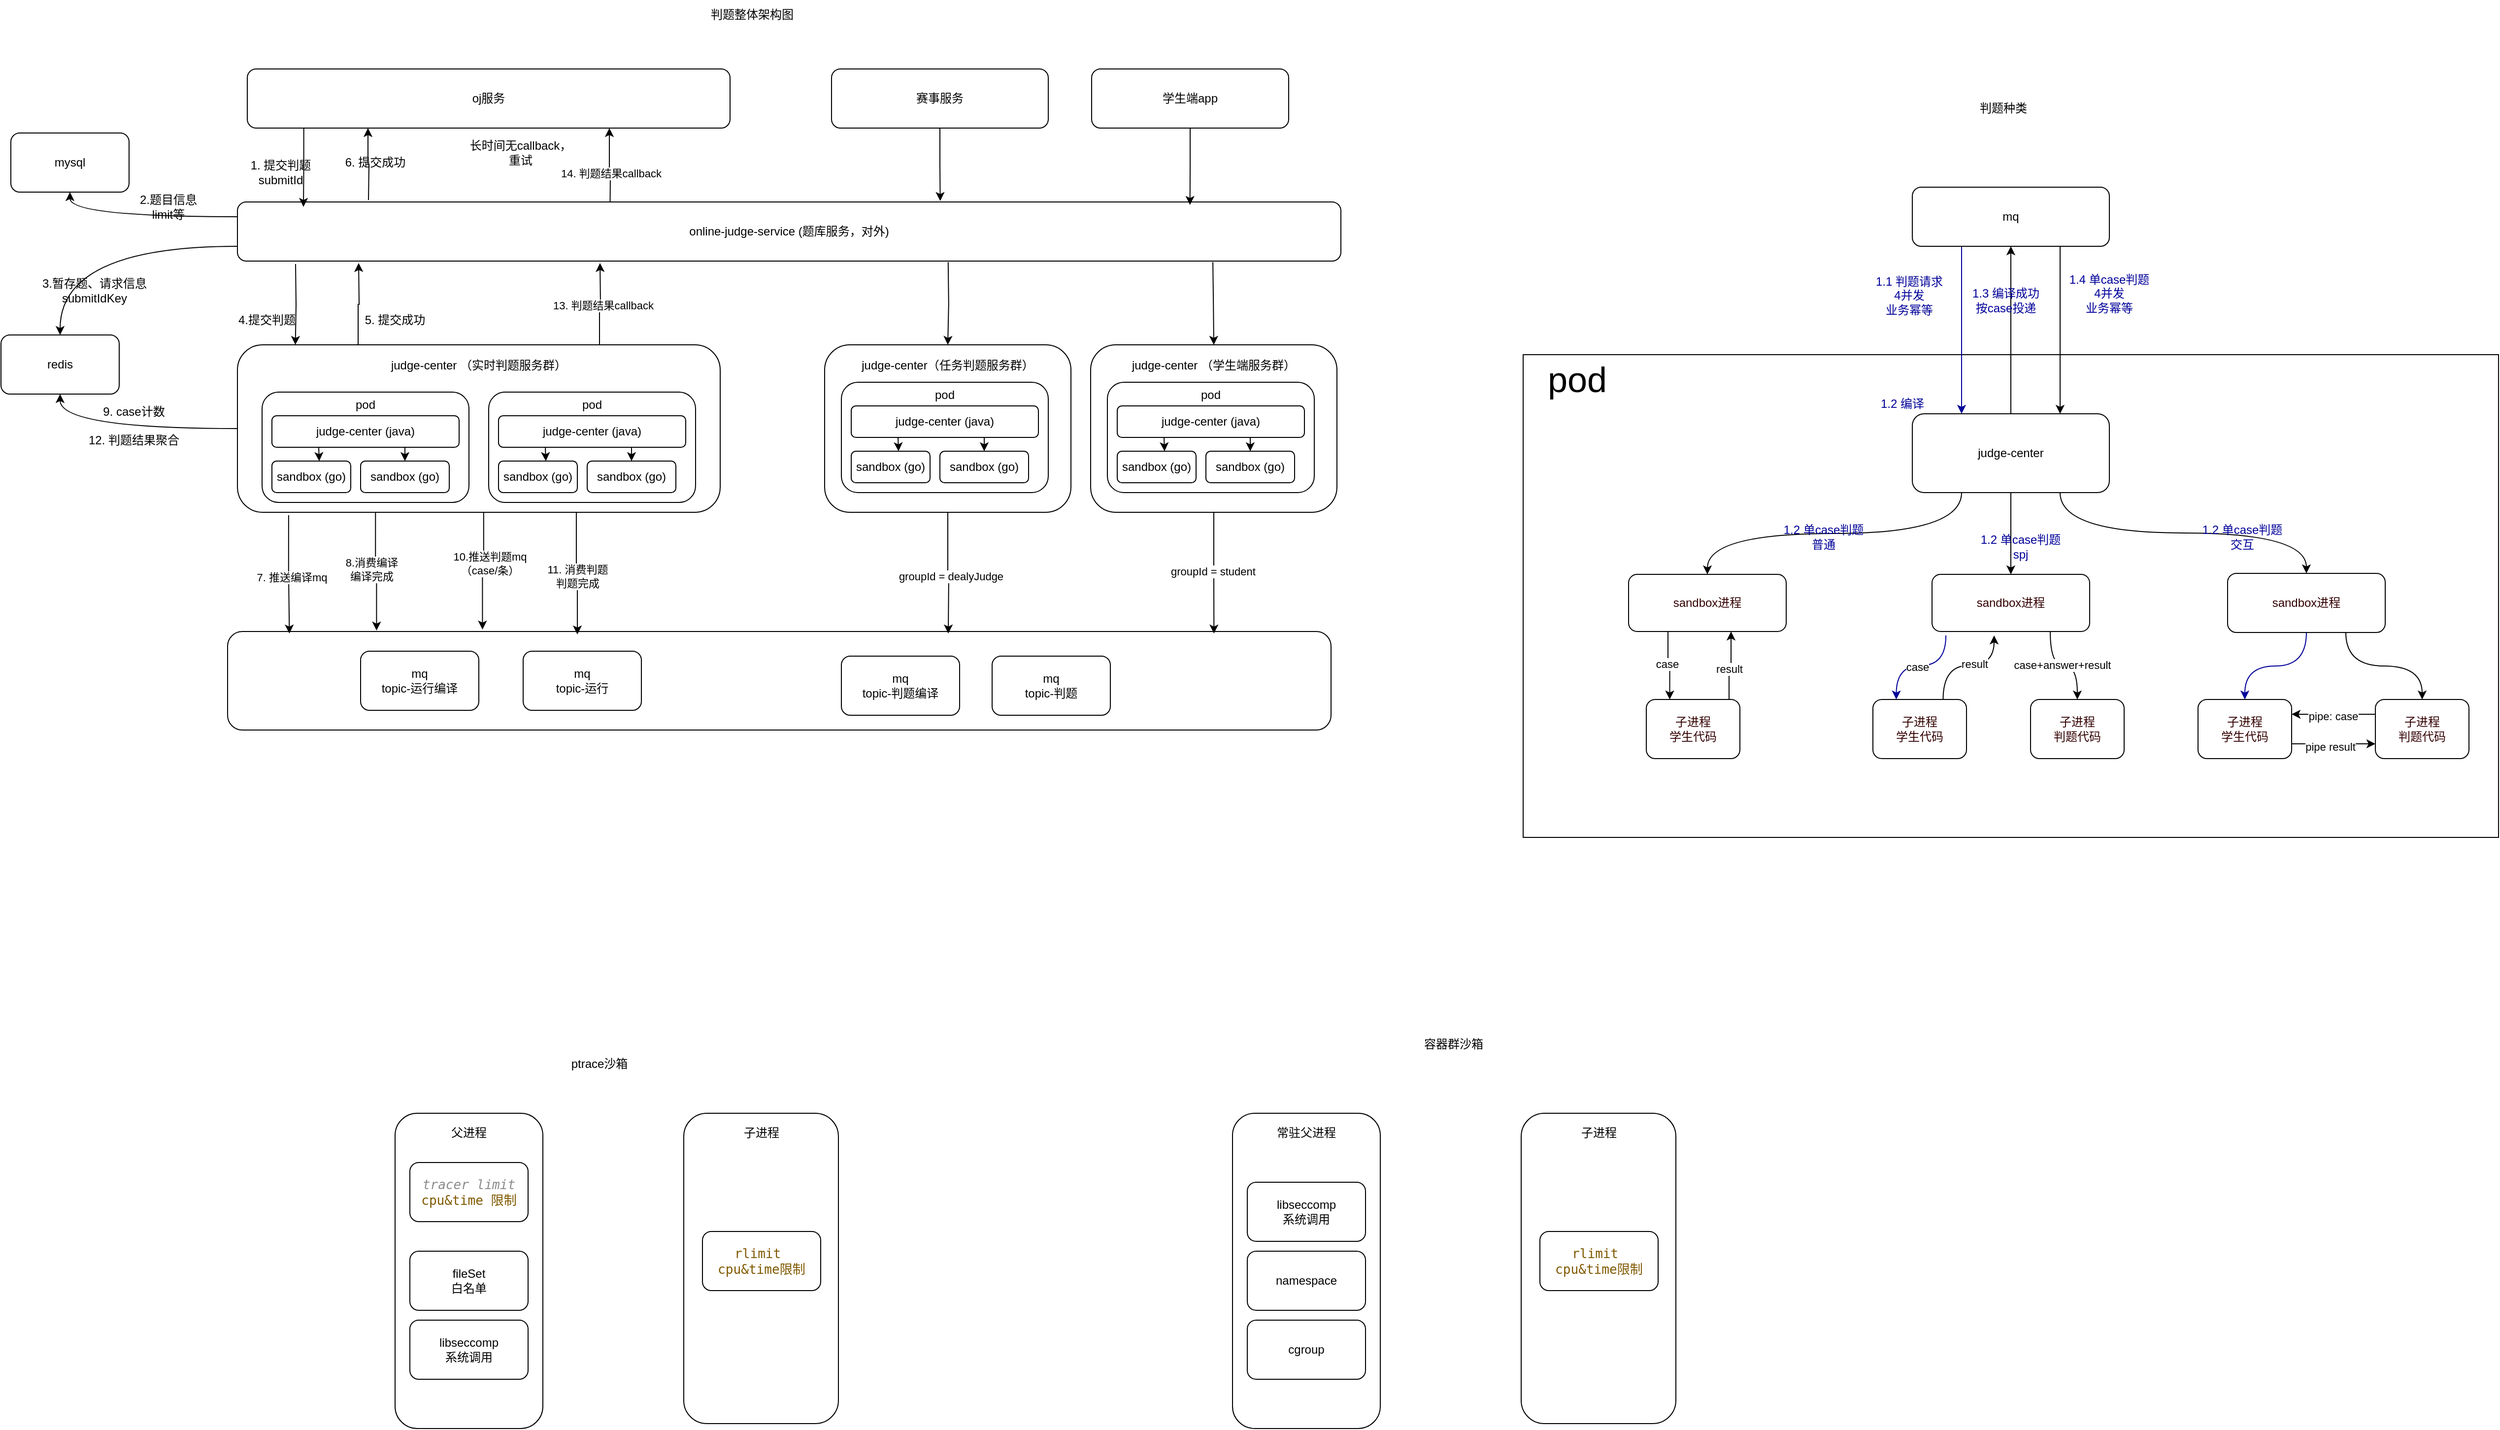 <mxfile version="24.7.17">
  <diagram name="第 1 页" id="IYB_3KnUkmV5FH9QuN5l">
    <mxGraphModel dx="1434" dy="755" grid="1" gridSize="10" guides="1" tooltips="1" connect="1" arrows="1" fold="1" page="1" pageScale="1" pageWidth="827" pageHeight="1169" math="0" shadow="0">
      <root>
        <mxCell id="0" />
        <mxCell id="1" parent="0" />
        <mxCell id="oX1zahlx5rYVZvXtA2q4-13" value="" style="rounded=1;whiteSpace=wrap;html=1;" parent="1" vertex="1">
          <mxGeometry x="360" y="711" width="1120" height="100" as="geometry" />
        </mxCell>
        <mxCell id="oX1zahlx5rYVZvXtA2q4-1" value="oj服务" style="rounded=1;whiteSpace=wrap;html=1;" parent="1" vertex="1">
          <mxGeometry x="380" y="140" width="490" height="60" as="geometry" />
        </mxCell>
        <mxCell id="oX1zahlx5rYVZvXtA2q4-18" style="edgeStyle=orthogonalEdgeStyle;rounded=0;orthogonalLoop=1;jettySize=auto;html=1;exitX=0;exitY=0.25;exitDx=0;exitDy=0;entryX=0.5;entryY=1;entryDx=0;entryDy=0;curved=1;" parent="1" source="oX1zahlx5rYVZvXtA2q4-2" target="oX1zahlx5rYVZvXtA2q4-4" edge="1">
          <mxGeometry relative="1" as="geometry" />
        </mxCell>
        <mxCell id="oX1zahlx5rYVZvXtA2q4-19" style="edgeStyle=orthogonalEdgeStyle;rounded=0;orthogonalLoop=1;jettySize=auto;html=1;exitX=0;exitY=0.75;exitDx=0;exitDy=0;entryX=0.5;entryY=0;entryDx=0;entryDy=0;curved=1;" parent="1" source="oX1zahlx5rYVZvXtA2q4-2" target="oX1zahlx5rYVZvXtA2q4-5" edge="1">
          <mxGeometry relative="1" as="geometry" />
        </mxCell>
        <mxCell id="oX1zahlx5rYVZvXtA2q4-27" style="edgeStyle=orthogonalEdgeStyle;rounded=0;orthogonalLoop=1;jettySize=auto;html=1;entryX=0.25;entryY=1;entryDx=0;entryDy=0;" parent="1" target="oX1zahlx5rYVZvXtA2q4-1" edge="1">
          <mxGeometry relative="1" as="geometry">
            <mxPoint x="500" y="230" as="targetPoint" />
            <mxPoint x="503" y="273" as="sourcePoint" />
          </mxGeometry>
        </mxCell>
        <mxCell id="jhO21iNm7kxq1k48zXee-12" style="edgeStyle=orthogonalEdgeStyle;rounded=0;orthogonalLoop=1;jettySize=auto;html=1;entryX=0.75;entryY=1;entryDx=0;entryDy=0;" parent="1" target="oX1zahlx5rYVZvXtA2q4-1" edge="1">
          <mxGeometry relative="1" as="geometry">
            <mxPoint x="748" y="298" as="sourcePoint" />
          </mxGeometry>
        </mxCell>
        <mxCell id="jhO21iNm7kxq1k48zXee-14" value="14. 判题结果callback" style="edgeLabel;html=1;align=center;verticalAlign=middle;resizable=0;points=[];" parent="jhO21iNm7kxq1k48zXee-12" vertex="1" connectable="0">
          <mxGeometry x="-0.139" relative="1" as="geometry">
            <mxPoint y="-10" as="offset" />
          </mxGeometry>
        </mxCell>
        <mxCell id="jhO21iNm7kxq1k48zXee-20" style="edgeStyle=orthogonalEdgeStyle;rounded=0;orthogonalLoop=1;jettySize=auto;html=1;exitX=0.639;exitY=1.017;exitDx=0;exitDy=0;exitPerimeter=0;" parent="1" target="oX1zahlx5rYVZvXtA2q4-10" edge="1">
          <mxGeometry relative="1" as="geometry">
            <mxPoint x="1091.39" y="336.02" as="sourcePoint" />
          </mxGeometry>
        </mxCell>
        <mxCell id="jhO21iNm7kxq1k48zXee-27" style="edgeStyle=orthogonalEdgeStyle;rounded=0;orthogonalLoop=1;jettySize=auto;html=1;exitX=0.905;exitY=1.017;exitDx=0;exitDy=0;exitPerimeter=0;" parent="1" target="oX1zahlx5rYVZvXtA2q4-108" edge="1">
          <mxGeometry relative="1" as="geometry">
            <mxPoint x="1360.05" y="336.02" as="sourcePoint" />
          </mxGeometry>
        </mxCell>
        <mxCell id="oX1zahlx5rYVZvXtA2q4-2" value="online-judge-service (题库服务，对外)" style="rounded=1;whiteSpace=wrap;html=1;" parent="1" vertex="1">
          <mxGeometry x="370" y="275" width="1120" height="60" as="geometry" />
        </mxCell>
        <mxCell id="jhO21iNm7kxq1k48zXee-4" style="edgeStyle=orthogonalEdgeStyle;rounded=0;orthogonalLoop=1;jettySize=auto;html=1;exitX=0;exitY=0.5;exitDx=0;exitDy=0;entryX=0.5;entryY=1;entryDx=0;entryDy=0;curved=1;" parent="1" source="oX1zahlx5rYVZvXtA2q4-3" target="oX1zahlx5rYVZvXtA2q4-5" edge="1">
          <mxGeometry relative="1" as="geometry" />
        </mxCell>
        <mxCell id="jhO21iNm7kxq1k48zXee-9" style="edgeStyle=orthogonalEdgeStyle;rounded=0;orthogonalLoop=1;jettySize=auto;html=1;entryX=0.231;entryY=-0.02;entryDx=0;entryDy=0;entryPerimeter=0;exitX=0.51;exitY=0.995;exitDx=0;exitDy=0;exitPerimeter=0;" parent="1" source="oX1zahlx5rYVZvXtA2q4-3" target="oX1zahlx5rYVZvXtA2q4-13" edge="1">
          <mxGeometry relative="1" as="geometry">
            <mxPoint x="619" y="650" as="targetPoint" />
            <mxPoint x="619" y="600" as="sourcePoint" />
          </mxGeometry>
        </mxCell>
        <mxCell id="jhO21iNm7kxq1k48zXee-10" value="&lt;div&gt;10.推送判题mq&lt;/div&gt;&lt;div&gt;（case/条）&lt;/div&gt;" style="edgeLabel;html=1;align=center;verticalAlign=middle;resizable=0;points=[];" parent="jhO21iNm7kxq1k48zXee-9" vertex="1" connectable="0">
          <mxGeometry x="-0.32" y="-4" relative="1" as="geometry">
            <mxPoint x="10" y="12" as="offset" />
          </mxGeometry>
        </mxCell>
        <mxCell id="oX1zahlx5rYVZvXtA2q4-3" value="judge-center&lt;span style=&quot;background-color: initial;&quot;&gt;&amp;nbsp;（实时判题服务群）&lt;/span&gt;&lt;div&gt;&lt;br&gt;&lt;/div&gt;&lt;div&gt;&lt;br&gt;&lt;div&gt;&lt;span style=&quot;background-color: initial;&quot;&gt;&lt;br&gt;&lt;/span&gt;&lt;/div&gt;&lt;div&gt;&lt;span style=&quot;background-color: initial;&quot;&gt;&lt;br&gt;&lt;/span&gt;&lt;/div&gt;&lt;div&gt;&lt;br&gt;&lt;/div&gt;&lt;div&gt;&lt;br&gt;&lt;/div&gt;&lt;div&gt;&lt;br&gt;&lt;/div&gt;&lt;div&gt;&lt;br&gt;&lt;/div&gt;&lt;div&gt;&lt;br&gt;&lt;/div&gt;&lt;/div&gt;" style="rounded=1;whiteSpace=wrap;html=1;" parent="1" vertex="1">
          <mxGeometry x="370" y="420" width="490" height="170" as="geometry" />
        </mxCell>
        <mxCell id="oX1zahlx5rYVZvXtA2q4-4" value="mysql" style="rounded=1;whiteSpace=wrap;html=1;" parent="1" vertex="1">
          <mxGeometry x="140" y="205" width="120" height="60" as="geometry" />
        </mxCell>
        <mxCell id="oX1zahlx5rYVZvXtA2q4-5" value="redis" style="rounded=1;whiteSpace=wrap;html=1;" parent="1" vertex="1">
          <mxGeometry x="130" y="410" width="120" height="60" as="geometry" />
        </mxCell>
        <mxCell id="oX1zahlx5rYVZvXtA2q4-7" value="&lt;div&gt;mq&lt;/div&gt;topic-运行编译" style="rounded=1;whiteSpace=wrap;html=1;" parent="1" vertex="1">
          <mxGeometry x="495" y="731" width="120" height="60" as="geometry" />
        </mxCell>
        <mxCell id="oX1zahlx5rYVZvXtA2q4-8" value="&lt;div&gt;mq&lt;/div&gt;topic-判题编译" style="rounded=1;whiteSpace=wrap;html=1;" parent="1" vertex="1">
          <mxGeometry x="983" y="736" width="120" height="60" as="geometry" />
        </mxCell>
        <mxCell id="oX1zahlx5rYVZvXtA2q4-9" value="&lt;div&gt;mq&lt;/div&gt;topic-运行" style="rounded=1;whiteSpace=wrap;html=1;" parent="1" vertex="1">
          <mxGeometry x="660" y="731" width="120" height="60" as="geometry" />
        </mxCell>
        <mxCell id="oX1zahlx5rYVZvXtA2q4-10" value="judge-center&lt;span style=&quot;background-color: initial;&quot;&gt;（任务判题服务群）&lt;/span&gt;&lt;div&gt;&lt;span style=&quot;background-color: initial;&quot;&gt;&lt;br&gt;&lt;/span&gt;&lt;/div&gt;&lt;div&gt;&lt;span style=&quot;background-color: initial;&quot;&gt;&lt;br&gt;&lt;/span&gt;&lt;/div&gt;&lt;div&gt;&lt;span style=&quot;background-color: initial;&quot;&gt;&lt;br&gt;&lt;/span&gt;&lt;/div&gt;&lt;div&gt;&lt;span style=&quot;background-color: initial;&quot;&gt;&lt;br&gt;&lt;/span&gt;&lt;/div&gt;&lt;div&gt;&lt;span style=&quot;background-color: initial;&quot;&gt;&lt;br&gt;&lt;/span&gt;&lt;/div&gt;&lt;div&gt;&lt;span style=&quot;background-color: initial;&quot;&gt;&lt;br&gt;&lt;/span&gt;&lt;/div&gt;&lt;div&gt;&lt;span style=&quot;background-color: initial;&quot;&gt;&lt;br&gt;&lt;/span&gt;&lt;/div&gt;&lt;div&gt;&lt;span style=&quot;background-color: initial;&quot;&gt;&lt;br&gt;&lt;/span&gt;&lt;/div&gt;&lt;div&gt;&lt;span style=&quot;background-color: initial;&quot;&gt;&lt;br&gt;&lt;/span&gt;&lt;/div&gt;" style="rounded=1;whiteSpace=wrap;html=1;" parent="1" vertex="1">
          <mxGeometry x="966" y="420" width="250" height="170" as="geometry" />
        </mxCell>
        <mxCell id="oX1zahlx5rYVZvXtA2q4-12" value="&lt;div&gt;mq&lt;/div&gt;topic-判题" style="rounded=1;whiteSpace=wrap;html=1;" parent="1" vertex="1">
          <mxGeometry x="1136" y="736" width="120" height="60" as="geometry" />
        </mxCell>
        <mxCell id="oX1zahlx5rYVZvXtA2q4-14" value="赛事服务" style="rounded=1;whiteSpace=wrap;html=1;" parent="1" vertex="1">
          <mxGeometry x="973" y="140" width="220" height="60" as="geometry" />
        </mxCell>
        <mxCell id="oX1zahlx5rYVZvXtA2q4-15" value="学生端app" style="rounded=1;whiteSpace=wrap;html=1;" parent="1" vertex="1">
          <mxGeometry x="1237" y="140" width="200" height="60" as="geometry" />
        </mxCell>
        <mxCell id="oX1zahlx5rYVZvXtA2q4-16" style="edgeStyle=orthogonalEdgeStyle;rounded=0;orthogonalLoop=1;jettySize=auto;html=1;exitX=0.117;exitY=1;exitDx=0;exitDy=0;exitPerimeter=0;" parent="1" source="oX1zahlx5rYVZvXtA2q4-1" edge="1">
          <mxGeometry relative="1" as="geometry">
            <mxPoint x="440" y="222" as="sourcePoint" />
            <mxPoint x="437" y="280" as="targetPoint" />
          </mxGeometry>
        </mxCell>
        <mxCell id="oX1zahlx5rYVZvXtA2q4-17" value="1. 提交判题&lt;div&gt;submitId&lt;/div&gt;" style="text;html=1;align=center;verticalAlign=middle;whiteSpace=wrap;rounded=0;" parent="1" vertex="1">
          <mxGeometry x="374" y="230" width="80" height="30" as="geometry" />
        </mxCell>
        <mxCell id="oX1zahlx5rYVZvXtA2q4-20" value="2.题目信息&lt;div&gt;limit等&lt;/div&gt;" style="text;html=1;align=center;verticalAlign=middle;whiteSpace=wrap;rounded=0;" parent="1" vertex="1">
          <mxGeometry x="260" y="265" width="80" height="30" as="geometry" />
        </mxCell>
        <mxCell id="oX1zahlx5rYVZvXtA2q4-21" value="3.暂存题、请求信息&lt;br&gt;submitIdKey" style="text;html=1;align=center;verticalAlign=middle;whiteSpace=wrap;rounded=0;" parent="1" vertex="1">
          <mxGeometry x="170" y="350" width="110" height="30" as="geometry" />
        </mxCell>
        <mxCell id="oX1zahlx5rYVZvXtA2q4-22" style="edgeStyle=orthogonalEdgeStyle;rounded=0;orthogonalLoop=1;jettySize=auto;html=1;exitX=0.106;exitY=1.017;exitDx=0;exitDy=0;entryX=0.056;entryY=0.02;entryDx=0;entryDy=0;entryPerimeter=0;exitPerimeter=0;" parent="1" source="oX1zahlx5rYVZvXtA2q4-3" target="oX1zahlx5rYVZvXtA2q4-13" edge="1">
          <mxGeometry relative="1" as="geometry" />
        </mxCell>
        <mxCell id="oX1zahlx5rYVZvXtA2q4-29" value="7. 推送编译mq" style="edgeLabel;html=1;align=center;verticalAlign=middle;resizable=0;points=[];" parent="oX1zahlx5rYVZvXtA2q4-22" vertex="1" connectable="0">
          <mxGeometry x="0.055" y="2" relative="1" as="geometry">
            <mxPoint as="offset" />
          </mxGeometry>
        </mxCell>
        <mxCell id="oX1zahlx5rYVZvXtA2q4-23" value="4.提交判题" style="text;html=1;align=center;verticalAlign=middle;whiteSpace=wrap;rounded=0;" parent="1" vertex="1">
          <mxGeometry x="360" y="380" width="80" height="30" as="geometry" />
        </mxCell>
        <mxCell id="oX1zahlx5rYVZvXtA2q4-24" style="edgeStyle=orthogonalEdgeStyle;rounded=0;orthogonalLoop=1;jettySize=auto;html=1;entryX=0.12;entryY=0;entryDx=0;entryDy=0;entryPerimeter=0;" parent="1" target="oX1zahlx5rYVZvXtA2q4-3" edge="1">
          <mxGeometry relative="1" as="geometry">
            <mxPoint x="429" y="338" as="sourcePoint" />
          </mxGeometry>
        </mxCell>
        <mxCell id="oX1zahlx5rYVZvXtA2q4-25" style="edgeStyle=orthogonalEdgeStyle;rounded=0;orthogonalLoop=1;jettySize=auto;html=1;exitX=0.25;exitY=0;exitDx=0;exitDy=0;" parent="1" source="oX1zahlx5rYVZvXtA2q4-3" edge="1">
          <mxGeometry relative="1" as="geometry">
            <mxPoint x="493" y="337" as="targetPoint" />
          </mxGeometry>
        </mxCell>
        <mxCell id="oX1zahlx5rYVZvXtA2q4-26" value="5. 提交成功" style="text;html=1;align=center;verticalAlign=middle;whiteSpace=wrap;rounded=0;" parent="1" vertex="1">
          <mxGeometry x="490" y="380" width="80" height="30" as="geometry" />
        </mxCell>
        <mxCell id="oX1zahlx5rYVZvXtA2q4-28" value="6. 提交成功" style="text;html=1;align=center;verticalAlign=middle;whiteSpace=wrap;rounded=0;" parent="1" vertex="1">
          <mxGeometry x="470" y="220" width="80" height="30" as="geometry" />
        </mxCell>
        <mxCell id="oX1zahlx5rYVZvXtA2q4-30" style="edgeStyle=orthogonalEdgeStyle;rounded=0;orthogonalLoop=1;jettySize=auto;html=1;exitX=0.286;exitY=1;exitDx=0;exitDy=0;entryX=0.135;entryY=-0.01;entryDx=0;entryDy=0;entryPerimeter=0;exitPerimeter=0;" parent="1" source="oX1zahlx5rYVZvXtA2q4-3" target="oX1zahlx5rYVZvXtA2q4-13" edge="1">
          <mxGeometry relative="1" as="geometry">
            <mxPoint x="515.5" y="590" as="sourcePoint" />
            <mxPoint x="515.31" y="655" as="targetPoint" />
          </mxGeometry>
        </mxCell>
        <mxCell id="oX1zahlx5rYVZvXtA2q4-31" value="8.消费编译&lt;div&gt;编译完成&lt;/div&gt;" style="edgeLabel;html=1;align=center;verticalAlign=middle;resizable=0;points=[];" parent="oX1zahlx5rYVZvXtA2q4-30" vertex="1" connectable="0">
          <mxGeometry x="-0.008" y="-2" relative="1" as="geometry">
            <mxPoint x="-2" y="-2" as="offset" />
          </mxGeometry>
        </mxCell>
        <mxCell id="oX1zahlx5rYVZvXtA2q4-57" style="edgeStyle=orthogonalEdgeStyle;rounded=0;orthogonalLoop=1;jettySize=auto;html=1;exitX=0.5;exitY=1;exitDx=0;exitDy=0;entryX=0;entryY=0;entryDx=0;entryDy=0;" parent="1" edge="1">
          <mxGeometry relative="1" as="geometry">
            <mxPoint x="453.75" y="516" as="sourcePoint" />
          </mxGeometry>
        </mxCell>
        <mxCell id="oX1zahlx5rYVZvXtA2q4-48" style="edgeStyle=orthogonalEdgeStyle;rounded=0;orthogonalLoop=1;jettySize=auto;html=1;exitX=0.5;exitY=1;exitDx=0;exitDy=0;entryX=0.5;entryY=0;entryDx=0;entryDy=0;" parent="1" edge="1">
          <mxGeometry relative="1" as="geometry">
            <mxPoint x="615" y="516" as="sourcePoint" />
          </mxGeometry>
        </mxCell>
        <mxCell id="oX1zahlx5rYVZvXtA2q4-58" value="&lt;div&gt;&lt;span style=&quot;background-color: initial;&quot;&gt;pod&lt;/span&gt;&lt;br&gt;&lt;/div&gt;&lt;div&gt;&lt;span style=&quot;background-color: initial;&quot;&gt;&lt;br&gt;&lt;/span&gt;&lt;/div&gt;&lt;div&gt;&lt;span style=&quot;background-color: initial;&quot;&gt;&lt;br&gt;&lt;/span&gt;&lt;/div&gt;&lt;div&gt;&lt;span style=&quot;background-color: initial;&quot;&gt;&lt;br&gt;&lt;/span&gt;&lt;/div&gt;&lt;div&gt;&lt;span style=&quot;background-color: initial;&quot;&gt;&lt;br&gt;&lt;/span&gt;&lt;/div&gt;&lt;div&gt;&lt;span style=&quot;background-color: initial;&quot;&gt;&lt;br&gt;&lt;/span&gt;&lt;/div&gt;&lt;div&gt;&lt;span style=&quot;background-color: initial;&quot;&gt;&lt;br&gt;&lt;/span&gt;&lt;/div&gt;" style="rounded=1;whiteSpace=wrap;html=1;" parent="1" vertex="1">
          <mxGeometry x="395" y="468" width="210" height="112" as="geometry" />
        </mxCell>
        <mxCell id="oX1zahlx5rYVZvXtA2q4-64" style="edgeStyle=orthogonalEdgeStyle;rounded=0;orthogonalLoop=1;jettySize=auto;html=1;exitX=0.75;exitY=1;exitDx=0;exitDy=0;entryX=0.5;entryY=0;entryDx=0;entryDy=0;" parent="1" source="oX1zahlx5rYVZvXtA2q4-60" target="oX1zahlx5rYVZvXtA2q4-62" edge="1">
          <mxGeometry relative="1" as="geometry" />
        </mxCell>
        <mxCell id="oX1zahlx5rYVZvXtA2q4-60" value="judge-center (java)" style="rounded=1;whiteSpace=wrap;html=1;" parent="1" vertex="1">
          <mxGeometry x="405" y="492" width="190" height="32" as="geometry" />
        </mxCell>
        <mxCell id="oX1zahlx5rYVZvXtA2q4-61" value="sandbox (go)" style="rounded=1;whiteSpace=wrap;html=1;" parent="1" vertex="1">
          <mxGeometry x="405" y="538" width="80" height="32" as="geometry" />
        </mxCell>
        <mxCell id="oX1zahlx5rYVZvXtA2q4-62" value="sandbox (go)" style="rounded=1;whiteSpace=wrap;html=1;" parent="1" vertex="1">
          <mxGeometry x="495" y="538" width="90" height="32" as="geometry" />
        </mxCell>
        <mxCell id="oX1zahlx5rYVZvXtA2q4-63" style="edgeStyle=orthogonalEdgeStyle;rounded=0;orthogonalLoop=1;jettySize=auto;html=1;exitX=0.25;exitY=1;exitDx=0;exitDy=0;entryX=0.6;entryY=0;entryDx=0;entryDy=0;entryPerimeter=0;" parent="1" source="oX1zahlx5rYVZvXtA2q4-60" target="oX1zahlx5rYVZvXtA2q4-61" edge="1">
          <mxGeometry relative="1" as="geometry" />
        </mxCell>
        <mxCell id="oX1zahlx5rYVZvXtA2q4-83" value="&lt;div&gt;&lt;span style=&quot;background-color: initial;&quot;&gt;pod&lt;/span&gt;&lt;br&gt;&lt;/div&gt;&lt;div&gt;&lt;span style=&quot;background-color: initial;&quot;&gt;&lt;br&gt;&lt;/span&gt;&lt;/div&gt;&lt;div&gt;&lt;span style=&quot;background-color: initial;&quot;&gt;&lt;br&gt;&lt;/span&gt;&lt;/div&gt;&lt;div&gt;&lt;span style=&quot;background-color: initial;&quot;&gt;&lt;br&gt;&lt;/span&gt;&lt;/div&gt;&lt;div&gt;&lt;span style=&quot;background-color: initial;&quot;&gt;&lt;br&gt;&lt;/span&gt;&lt;/div&gt;&lt;div&gt;&lt;span style=&quot;background-color: initial;&quot;&gt;&lt;br&gt;&lt;/span&gt;&lt;/div&gt;&lt;div&gt;&lt;span style=&quot;background-color: initial;&quot;&gt;&lt;br&gt;&lt;/span&gt;&lt;/div&gt;" style="rounded=1;whiteSpace=wrap;html=1;" parent="1" vertex="1">
          <mxGeometry x="625" y="468" width="210" height="112" as="geometry" />
        </mxCell>
        <mxCell id="oX1zahlx5rYVZvXtA2q4-84" style="edgeStyle=orthogonalEdgeStyle;rounded=0;orthogonalLoop=1;jettySize=auto;html=1;exitX=0.75;exitY=1;exitDx=0;exitDy=0;entryX=0.5;entryY=0;entryDx=0;entryDy=0;" parent="1" source="oX1zahlx5rYVZvXtA2q4-85" target="oX1zahlx5rYVZvXtA2q4-87" edge="1">
          <mxGeometry relative="1" as="geometry" />
        </mxCell>
        <mxCell id="oX1zahlx5rYVZvXtA2q4-85" value="judge-center (java)" style="rounded=1;whiteSpace=wrap;html=1;" parent="1" vertex="1">
          <mxGeometry x="635" y="492" width="190" height="32" as="geometry" />
        </mxCell>
        <mxCell id="oX1zahlx5rYVZvXtA2q4-86" value="sandbox (go)" style="rounded=1;whiteSpace=wrap;html=1;" parent="1" vertex="1">
          <mxGeometry x="635" y="538" width="80" height="32" as="geometry" />
        </mxCell>
        <mxCell id="oX1zahlx5rYVZvXtA2q4-87" value="sandbox (go)" style="rounded=1;whiteSpace=wrap;html=1;" parent="1" vertex="1">
          <mxGeometry x="725" y="538" width="90" height="32" as="geometry" />
        </mxCell>
        <mxCell id="oX1zahlx5rYVZvXtA2q4-88" style="edgeStyle=orthogonalEdgeStyle;rounded=0;orthogonalLoop=1;jettySize=auto;html=1;exitX=0.25;exitY=1;exitDx=0;exitDy=0;entryX=0.6;entryY=0;entryDx=0;entryDy=0;entryPerimeter=0;" parent="1" source="oX1zahlx5rYVZvXtA2q4-85" target="oX1zahlx5rYVZvXtA2q4-86" edge="1">
          <mxGeometry relative="1" as="geometry" />
        </mxCell>
        <mxCell id="oX1zahlx5rYVZvXtA2q4-101" value="&lt;div&gt;&lt;span style=&quot;background-color: initial;&quot;&gt;pod&lt;/span&gt;&lt;br&gt;&lt;/div&gt;&lt;div&gt;&lt;span style=&quot;background-color: initial;&quot;&gt;&lt;br&gt;&lt;/span&gt;&lt;/div&gt;&lt;div&gt;&lt;span style=&quot;background-color: initial;&quot;&gt;&lt;br&gt;&lt;/span&gt;&lt;/div&gt;&lt;div&gt;&lt;span style=&quot;background-color: initial;&quot;&gt;&lt;br&gt;&lt;/span&gt;&lt;/div&gt;&lt;div&gt;&lt;span style=&quot;background-color: initial;&quot;&gt;&lt;br&gt;&lt;/span&gt;&lt;/div&gt;&lt;div&gt;&lt;span style=&quot;background-color: initial;&quot;&gt;&lt;br&gt;&lt;/span&gt;&lt;/div&gt;&lt;div&gt;&lt;span style=&quot;background-color: initial;&quot;&gt;&lt;br&gt;&lt;/span&gt;&lt;/div&gt;" style="rounded=1;whiteSpace=wrap;html=1;" parent="1" vertex="1">
          <mxGeometry x="983" y="458" width="210" height="112" as="geometry" />
        </mxCell>
        <mxCell id="oX1zahlx5rYVZvXtA2q4-102" style="edgeStyle=orthogonalEdgeStyle;rounded=0;orthogonalLoop=1;jettySize=auto;html=1;exitX=0.75;exitY=1;exitDx=0;exitDy=0;entryX=0.5;entryY=0;entryDx=0;entryDy=0;" parent="1" source="oX1zahlx5rYVZvXtA2q4-103" target="oX1zahlx5rYVZvXtA2q4-105" edge="1">
          <mxGeometry relative="1" as="geometry" />
        </mxCell>
        <mxCell id="oX1zahlx5rYVZvXtA2q4-103" value="judge-center (java)" style="rounded=1;whiteSpace=wrap;html=1;" parent="1" vertex="1">
          <mxGeometry x="993" y="482" width="190" height="32" as="geometry" />
        </mxCell>
        <mxCell id="oX1zahlx5rYVZvXtA2q4-104" value="sandbox (go)" style="rounded=1;whiteSpace=wrap;html=1;" parent="1" vertex="1">
          <mxGeometry x="993" y="528" width="80" height="32" as="geometry" />
        </mxCell>
        <mxCell id="oX1zahlx5rYVZvXtA2q4-105" value="sandbox (go)" style="rounded=1;whiteSpace=wrap;html=1;" parent="1" vertex="1">
          <mxGeometry x="1083" y="528" width="90" height="32" as="geometry" />
        </mxCell>
        <mxCell id="oX1zahlx5rYVZvXtA2q4-106" style="edgeStyle=orthogonalEdgeStyle;rounded=0;orthogonalLoop=1;jettySize=auto;html=1;exitX=0.25;exitY=1;exitDx=0;exitDy=0;entryX=0.6;entryY=0;entryDx=0;entryDy=0;entryPerimeter=0;" parent="1" source="oX1zahlx5rYVZvXtA2q4-103" target="oX1zahlx5rYVZvXtA2q4-104" edge="1">
          <mxGeometry relative="1" as="geometry" />
        </mxCell>
        <mxCell id="oX1zahlx5rYVZvXtA2q4-108" value="&lt;div&gt;&lt;div&gt;judge-center&lt;span style=&quot;background-color: initial;&quot;&gt;&amp;nbsp;（学生端服务群）&lt;/span&gt;&lt;br&gt;&lt;/div&gt;&lt;/div&gt;&lt;div&gt;&lt;span style=&quot;background-color: initial;&quot;&gt;&lt;br&gt;&lt;/span&gt;&lt;/div&gt;&lt;div&gt;&lt;span style=&quot;background-color: initial;&quot;&gt;&lt;br&gt;&lt;/span&gt;&lt;/div&gt;&lt;div&gt;&lt;span style=&quot;background-color: initial;&quot;&gt;&lt;br&gt;&lt;/span&gt;&lt;/div&gt;&lt;div&gt;&lt;span style=&quot;background-color: initial;&quot;&gt;&lt;br&gt;&lt;/span&gt;&lt;/div&gt;&lt;div&gt;&lt;span style=&quot;background-color: initial;&quot;&gt;&lt;br&gt;&lt;/span&gt;&lt;/div&gt;&lt;div&gt;&lt;span style=&quot;background-color: initial;&quot;&gt;&lt;br&gt;&lt;/span&gt;&lt;/div&gt;&lt;div&gt;&lt;span style=&quot;background-color: initial;&quot;&gt;&lt;br&gt;&lt;/span&gt;&lt;/div&gt;&lt;div&gt;&lt;span style=&quot;background-color: initial;&quot;&gt;&lt;br&gt;&lt;/span&gt;&lt;/div&gt;&lt;div&gt;&lt;span style=&quot;background-color: initial;&quot;&gt;&lt;br&gt;&lt;/span&gt;&lt;/div&gt;" style="rounded=1;whiteSpace=wrap;html=1;" parent="1" vertex="1">
          <mxGeometry x="1236" y="420" width="250" height="170" as="geometry" />
        </mxCell>
        <mxCell id="oX1zahlx5rYVZvXtA2q4-109" value="&lt;div&gt;&lt;span style=&quot;background-color: initial;&quot;&gt;pod&lt;/span&gt;&lt;br&gt;&lt;/div&gt;&lt;div&gt;&lt;span style=&quot;background-color: initial;&quot;&gt;&lt;br&gt;&lt;/span&gt;&lt;/div&gt;&lt;div&gt;&lt;span style=&quot;background-color: initial;&quot;&gt;&lt;br&gt;&lt;/span&gt;&lt;/div&gt;&lt;div&gt;&lt;span style=&quot;background-color: initial;&quot;&gt;&lt;br&gt;&lt;/span&gt;&lt;/div&gt;&lt;div&gt;&lt;span style=&quot;background-color: initial;&quot;&gt;&lt;br&gt;&lt;/span&gt;&lt;/div&gt;&lt;div&gt;&lt;span style=&quot;background-color: initial;&quot;&gt;&lt;br&gt;&lt;/span&gt;&lt;/div&gt;&lt;div&gt;&lt;span style=&quot;background-color: initial;&quot;&gt;&lt;br&gt;&lt;/span&gt;&lt;/div&gt;" style="rounded=1;whiteSpace=wrap;html=1;" parent="1" vertex="1">
          <mxGeometry x="1253" y="458" width="210" height="112" as="geometry" />
        </mxCell>
        <mxCell id="oX1zahlx5rYVZvXtA2q4-110" style="edgeStyle=orthogonalEdgeStyle;rounded=0;orthogonalLoop=1;jettySize=auto;html=1;exitX=0.75;exitY=1;exitDx=0;exitDy=0;entryX=0.5;entryY=0;entryDx=0;entryDy=0;" parent="1" source="oX1zahlx5rYVZvXtA2q4-111" target="oX1zahlx5rYVZvXtA2q4-113" edge="1">
          <mxGeometry relative="1" as="geometry" />
        </mxCell>
        <mxCell id="oX1zahlx5rYVZvXtA2q4-111" value="judge-center (java)" style="rounded=1;whiteSpace=wrap;html=1;" parent="1" vertex="1">
          <mxGeometry x="1263" y="482" width="190" height="32" as="geometry" />
        </mxCell>
        <mxCell id="oX1zahlx5rYVZvXtA2q4-112" value="sandbox (go)" style="rounded=1;whiteSpace=wrap;html=1;" parent="1" vertex="1">
          <mxGeometry x="1263" y="528" width="80" height="32" as="geometry" />
        </mxCell>
        <mxCell id="oX1zahlx5rYVZvXtA2q4-113" value="sandbox (go)" style="rounded=1;whiteSpace=wrap;html=1;" parent="1" vertex="1">
          <mxGeometry x="1353" y="528" width="90" height="32" as="geometry" />
        </mxCell>
        <mxCell id="oX1zahlx5rYVZvXtA2q4-114" style="edgeStyle=orthogonalEdgeStyle;rounded=0;orthogonalLoop=1;jettySize=auto;html=1;exitX=0.25;exitY=1;exitDx=0;exitDy=0;entryX=0.6;entryY=0;entryDx=0;entryDy=0;entryPerimeter=0;" parent="1" source="oX1zahlx5rYVZvXtA2q4-111" target="oX1zahlx5rYVZvXtA2q4-112" edge="1">
          <mxGeometry relative="1" as="geometry" />
        </mxCell>
        <mxCell id="jhO21iNm7kxq1k48zXee-1" style="edgeStyle=orthogonalEdgeStyle;rounded=0;orthogonalLoop=1;jettySize=auto;html=1;entryX=0.317;entryY=0.03;entryDx=0;entryDy=0;entryPerimeter=0;exitX=0.702;exitY=1;exitDx=0;exitDy=0;exitPerimeter=0;" parent="1" source="oX1zahlx5rYVZvXtA2q4-3" target="oX1zahlx5rYVZvXtA2q4-13" edge="1">
          <mxGeometry relative="1" as="geometry">
            <mxPoint x="714" y="600" as="sourcePoint" />
            <mxPoint x="715" y="650" as="targetPoint" />
          </mxGeometry>
        </mxCell>
        <mxCell id="jhO21iNm7kxq1k48zXee-3" value="11. 消费判题&lt;div&gt;判题完成&lt;/div&gt;" style="edgeLabel;html=1;align=center;verticalAlign=middle;resizable=0;points=[];" parent="jhO21iNm7kxq1k48zXee-1" vertex="1" connectable="0">
          <mxGeometry x="-0.124" y="3" relative="1" as="geometry">
            <mxPoint x="-2" y="10" as="offset" />
          </mxGeometry>
        </mxCell>
        <mxCell id="jhO21iNm7kxq1k48zXee-7" value="9. case计数&lt;div style=&quot;font-size: 11px; text-wrap: nowrap;&quot;&gt;&lt;span style=&quot;font-size: 12px; text-wrap: wrap;&quot;&gt;&lt;br&gt;&lt;/span&gt;&lt;/div&gt;&lt;div style=&quot;font-size: 11px; text-wrap: nowrap;&quot;&gt;&lt;span style=&quot;font-size: 12px; text-wrap: wrap;&quot;&gt;12. 判题结果聚合&lt;/span&gt;&lt;/div&gt;" style="text;html=1;align=center;verticalAlign=middle;whiteSpace=wrap;rounded=0;" parent="1" vertex="1">
          <mxGeometry x="210" y="480" width="110" height="44" as="geometry" />
        </mxCell>
        <mxCell id="jhO21iNm7kxq1k48zXee-11" style="edgeStyle=orthogonalEdgeStyle;rounded=0;orthogonalLoop=1;jettySize=auto;html=1;exitX=0.75;exitY=0;exitDx=0;exitDy=0;" parent="1" source="oX1zahlx5rYVZvXtA2q4-3" edge="1">
          <mxGeometry relative="1" as="geometry">
            <mxPoint x="738" y="337" as="targetPoint" />
          </mxGeometry>
        </mxCell>
        <mxCell id="jhO21iNm7kxq1k48zXee-13" value="13. 判题结果callback" style="edgeLabel;html=1;align=center;verticalAlign=middle;resizable=0;points=[];" parent="jhO21iNm7kxq1k48zXee-11" vertex="1" connectable="0">
          <mxGeometry x="-0.071" y="-2" relative="1" as="geometry">
            <mxPoint x="1" y="-1" as="offset" />
          </mxGeometry>
        </mxCell>
        <mxCell id="jhO21iNm7kxq1k48zXee-15" style="edgeStyle=orthogonalEdgeStyle;rounded=0;orthogonalLoop=1;jettySize=auto;html=1;exitX=0.5;exitY=1;exitDx=0;exitDy=0;entryX=0.649;entryY=0.02;entryDx=0;entryDy=0;entryPerimeter=0;" parent="1" source="oX1zahlx5rYVZvXtA2q4-10" edge="1">
          <mxGeometry relative="1" as="geometry">
            <mxPoint x="1091.49" y="713" as="targetPoint" />
          </mxGeometry>
        </mxCell>
        <mxCell id="jhO21iNm7kxq1k48zXee-16" value="groupId = dealyJudge" style="edgeLabel;html=1;align=center;verticalAlign=middle;resizable=0;points=[];" parent="jhO21iNm7kxq1k48zXee-15" vertex="1" connectable="0">
          <mxGeometry x="0.068" y="2" relative="1" as="geometry">
            <mxPoint as="offset" />
          </mxGeometry>
        </mxCell>
        <mxCell id="jhO21iNm7kxq1k48zXee-17" style="edgeStyle=orthogonalEdgeStyle;rounded=0;orthogonalLoop=1;jettySize=auto;html=1;exitX=0.5;exitY=1;exitDx=0;exitDy=0;entryX=0.916;entryY=0.02;entryDx=0;entryDy=0;entryPerimeter=0;" parent="1" source="oX1zahlx5rYVZvXtA2q4-108" edge="1">
          <mxGeometry relative="1" as="geometry">
            <mxPoint x="1361.16" y="713" as="targetPoint" />
          </mxGeometry>
        </mxCell>
        <mxCell id="jhO21iNm7kxq1k48zXee-18" value="groupId = student" style="edgeLabel;html=1;align=center;verticalAlign=middle;resizable=0;points=[];" parent="jhO21iNm7kxq1k48zXee-17" vertex="1" connectable="0">
          <mxGeometry x="-0.033" y="-1" relative="1" as="geometry">
            <mxPoint as="offset" />
          </mxGeometry>
        </mxCell>
        <mxCell id="jhO21iNm7kxq1k48zXee-23" style="edgeStyle=orthogonalEdgeStyle;rounded=0;orthogonalLoop=1;jettySize=auto;html=1;exitX=0.5;exitY=1;exitDx=0;exitDy=0;entryX=0.631;entryY=-0.017;entryDx=0;entryDy=0;entryPerimeter=0;" parent="1" source="oX1zahlx5rYVZvXtA2q4-14" edge="1">
          <mxGeometry relative="1" as="geometry">
            <mxPoint x="1083.31" y="273.98" as="targetPoint" />
          </mxGeometry>
        </mxCell>
        <mxCell id="jhO21iNm7kxq1k48zXee-24" style="edgeStyle=orthogonalEdgeStyle;rounded=0;orthogonalLoop=1;jettySize=auto;html=1;exitX=0.5;exitY=1;exitDx=0;exitDy=0;entryX=0.882;entryY=0.05;entryDx=0;entryDy=0;entryPerimeter=0;" parent="1" source="oX1zahlx5rYVZvXtA2q4-15" edge="1">
          <mxGeometry relative="1" as="geometry">
            <mxPoint x="1336.82" y="278" as="targetPoint" />
          </mxGeometry>
        </mxCell>
        <mxCell id="jhO21iNm7kxq1k48zXee-29" value="长时间无callback，重试" style="text;html=1;align=center;verticalAlign=middle;whiteSpace=wrap;rounded=0;" parent="1" vertex="1">
          <mxGeometry x="600" y="210" width="115" height="30" as="geometry" />
        </mxCell>
        <mxCell id="OMg2h1D-q6PAFUjmHJT1-1" value="" style="rounded=0;whiteSpace=wrap;html=1;" parent="1" vertex="1">
          <mxGeometry x="1675" y="430" width="990" height="490" as="geometry" />
        </mxCell>
        <mxCell id="OMg2h1D-q6PAFUjmHJT1-2" style="edgeStyle=orthogonalEdgeStyle;rounded=0;orthogonalLoop=1;jettySize=auto;html=1;exitX=0.25;exitY=1;exitDx=0;exitDy=0;entryX=0.25;entryY=0;entryDx=0;entryDy=0;strokeColor=#000099;" parent="1" source="OMg2h1D-q6PAFUjmHJT1-3" target="OMg2h1D-q6PAFUjmHJT1-6" edge="1">
          <mxGeometry relative="1" as="geometry" />
        </mxCell>
        <mxCell id="OMg2h1D-q6PAFUjmHJT1-43" style="edgeStyle=orthogonalEdgeStyle;rounded=0;orthogonalLoop=1;jettySize=auto;html=1;exitX=0.75;exitY=1;exitDx=0;exitDy=0;entryX=0.75;entryY=0;entryDx=0;entryDy=0;" parent="1" source="OMg2h1D-q6PAFUjmHJT1-3" target="OMg2h1D-q6PAFUjmHJT1-6" edge="1">
          <mxGeometry relative="1" as="geometry" />
        </mxCell>
        <mxCell id="OMg2h1D-q6PAFUjmHJT1-3" value="mq" style="rounded=1;whiteSpace=wrap;html=1;" parent="1" vertex="1">
          <mxGeometry x="2070" y="260" width="200" height="60" as="geometry" />
        </mxCell>
        <mxCell id="OMg2h1D-q6PAFUjmHJT1-41" style="edgeStyle=orthogonalEdgeStyle;rounded=0;orthogonalLoop=1;jettySize=auto;html=1;exitX=0.5;exitY=0;exitDx=0;exitDy=0;entryX=0.5;entryY=1;entryDx=0;entryDy=0;" parent="1" source="OMg2h1D-q6PAFUjmHJT1-6" target="OMg2h1D-q6PAFUjmHJT1-3" edge="1">
          <mxGeometry relative="1" as="geometry" />
        </mxCell>
        <mxCell id="OMg2h1D-q6PAFUjmHJT1-48" style="edgeStyle=orthogonalEdgeStyle;rounded=0;orthogonalLoop=1;jettySize=auto;html=1;exitX=0.25;exitY=1;exitDx=0;exitDy=0;curved=1;" parent="1" source="OMg2h1D-q6PAFUjmHJT1-6" target="OMg2h1D-q6PAFUjmHJT1-8" edge="1">
          <mxGeometry relative="1" as="geometry" />
        </mxCell>
        <mxCell id="OMg2h1D-q6PAFUjmHJT1-91" value="&lt;div style=&quot;font-size: 12px; text-wrap: wrap; background-color: rgb(251, 251, 251);&quot;&gt;&lt;br&gt;&lt;/div&gt;" style="edgeLabel;html=1;align=center;verticalAlign=middle;resizable=0;points=[];" parent="OMg2h1D-q6PAFUjmHJT1-48" vertex="1" connectable="0">
          <mxGeometry x="0.138" y="2" relative="1" as="geometry">
            <mxPoint x="-88" y="-63" as="offset" />
          </mxGeometry>
        </mxCell>
        <mxCell id="OMg2h1D-q6PAFUjmHJT1-49" style="edgeStyle=orthogonalEdgeStyle;rounded=0;orthogonalLoop=1;jettySize=auto;html=1;exitX=0.5;exitY=1;exitDx=0;exitDy=0;" parent="1" source="OMg2h1D-q6PAFUjmHJT1-6" target="OMg2h1D-q6PAFUjmHJT1-46" edge="1">
          <mxGeometry relative="1" as="geometry" />
        </mxCell>
        <mxCell id="OMg2h1D-q6PAFUjmHJT1-92" value="&lt;div style=&quot;font-size: 12px; text-wrap: wrap; background-color: rgb(251, 251, 251);&quot;&gt;&lt;br&gt;&lt;/div&gt;" style="edgeLabel;html=1;align=center;verticalAlign=middle;resizable=0;points=[];" parent="OMg2h1D-q6PAFUjmHJT1-49" vertex="1" connectable="0">
          <mxGeometry x="0.098" y="-1" relative="1" as="geometry">
            <mxPoint as="offset" />
          </mxGeometry>
        </mxCell>
        <mxCell id="OMg2h1D-q6PAFUjmHJT1-50" style="edgeStyle=orthogonalEdgeStyle;rounded=0;orthogonalLoop=1;jettySize=auto;html=1;exitX=0.75;exitY=1;exitDx=0;exitDy=0;curved=1;" parent="1" source="OMg2h1D-q6PAFUjmHJT1-6" target="OMg2h1D-q6PAFUjmHJT1-10" edge="1">
          <mxGeometry relative="1" as="geometry" />
        </mxCell>
        <mxCell id="OMg2h1D-q6PAFUjmHJT1-93" value="&lt;div style=&quot;font-size: 12px; text-wrap: wrap; background-color: rgb(251, 251, 251);&quot;&gt;&lt;br&gt;&lt;/div&gt;" style="edgeLabel;html=1;align=center;verticalAlign=middle;resizable=0;points=[];" parent="OMg2h1D-q6PAFUjmHJT1-50" vertex="1" connectable="0">
          <mxGeometry x="0.146" y="-2" relative="1" as="geometry">
            <mxPoint y="1" as="offset" />
          </mxGeometry>
        </mxCell>
        <mxCell id="OMg2h1D-q6PAFUjmHJT1-6" value="judge-center" style="rounded=1;whiteSpace=wrap;html=1;" parent="1" vertex="1">
          <mxGeometry x="2070" y="490" width="200" height="80" as="geometry" />
        </mxCell>
        <mxCell id="OMg2h1D-q6PAFUjmHJT1-86" style="edgeStyle=orthogonalEdgeStyle;rounded=0;orthogonalLoop=1;jettySize=auto;html=1;exitX=0.25;exitY=1;exitDx=0;exitDy=0;entryX=0.25;entryY=0;entryDx=0;entryDy=0;" parent="1" source="OMg2h1D-q6PAFUjmHJT1-8" edge="1" target="OMg2h1D-q6PAFUjmHJT1-22">
          <mxGeometry relative="1" as="geometry">
            <mxPoint x="1775" y="780" as="targetPoint" />
          </mxGeometry>
        </mxCell>
        <mxCell id="OMg2h1D-q6PAFUjmHJT1-88" value="case" style="edgeLabel;html=1;align=center;verticalAlign=middle;resizable=0;points=[];" parent="OMg2h1D-q6PAFUjmHJT1-86" vertex="1" connectable="0">
          <mxGeometry x="-0.074" y="-1" relative="1" as="geometry">
            <mxPoint as="offset" />
          </mxGeometry>
        </mxCell>
        <mxCell id="OMg2h1D-q6PAFUjmHJT1-8" value="&lt;span style=&quot;color: rgb(51, 0, 0);&quot;&gt;sandbox进程&lt;/span&gt;" style="rounded=1;whiteSpace=wrap;html=1;" parent="1" vertex="1">
          <mxGeometry x="1782" y="653" width="160" height="58" as="geometry" />
        </mxCell>
        <mxCell id="OMg2h1D-q6PAFUjmHJT1-9" style="edgeStyle=orthogonalEdgeStyle;rounded=0;orthogonalLoop=1;jettySize=auto;html=1;exitX=0.5;exitY=1;exitDx=0;exitDy=0;entryX=0.5;entryY=0;entryDx=0;entryDy=0;fontFamily=Helvetica;fontSize=12;fontColor=default;strokeColor=#000099;curved=1;" parent="1" source="OMg2h1D-q6PAFUjmHJT1-10" target="OMg2h1D-q6PAFUjmHJT1-23" edge="1">
          <mxGeometry relative="1" as="geometry" />
        </mxCell>
        <mxCell id="OMg2h1D-q6PAFUjmHJT1-81" style="edgeStyle=orthogonalEdgeStyle;rounded=0;orthogonalLoop=1;jettySize=auto;html=1;exitX=0.75;exitY=1;exitDx=0;exitDy=0;entryX=0.5;entryY=0;entryDx=0;entryDy=0;curved=1;" parent="1" source="OMg2h1D-q6PAFUjmHJT1-10" target="OMg2h1D-q6PAFUjmHJT1-54" edge="1">
          <mxGeometry relative="1" as="geometry" />
        </mxCell>
        <mxCell id="OMg2h1D-q6PAFUjmHJT1-10" value="&lt;span style=&quot;color: rgb(51, 0, 0);&quot;&gt;sandbox进程&lt;/span&gt;" style="rounded=1;whiteSpace=wrap;html=1;" parent="1" vertex="1">
          <mxGeometry x="2390" y="652" width="160" height="60" as="geometry" />
        </mxCell>
        <mxCell id="OMg2h1D-q6PAFUjmHJT1-19" value="&lt;font style=&quot;font-size: 36px;&quot;&gt;pod&lt;/font&gt;" style="text;html=1;align=center;verticalAlign=middle;whiteSpace=wrap;rounded=0;fontFamily=Helvetica;fontSize=12;fontColor=default;" parent="1" vertex="1">
          <mxGeometry x="1700" y="440" width="60" height="30" as="geometry" />
        </mxCell>
        <mxCell id="OMg2h1D-q6PAFUjmHJT1-22" value="&lt;div&gt;&lt;font color=&quot;#330000&quot;&gt;子进程&lt;/font&gt;&lt;/div&gt;&lt;div&gt;&lt;font color=&quot;#330000&quot;&gt;学生代码&lt;/font&gt;&lt;/div&gt;" style="rounded=1;whiteSpace=wrap;html=1;strokeColor=default;align=center;verticalAlign=middle;fontFamily=Helvetica;fontSize=12;fontColor=default;fillColor=default;" parent="1" vertex="1">
          <mxGeometry x="1800" y="780" width="95" height="60" as="geometry" />
        </mxCell>
        <mxCell id="OMg2h1D-q6PAFUjmHJT1-84" style="edgeStyle=orthogonalEdgeStyle;rounded=0;orthogonalLoop=1;jettySize=auto;html=1;exitX=1;exitY=0.75;exitDx=0;exitDy=0;entryX=0;entryY=0.75;entryDx=0;entryDy=0;" parent="1" source="OMg2h1D-q6PAFUjmHJT1-23" target="OMg2h1D-q6PAFUjmHJT1-54" edge="1">
          <mxGeometry relative="1" as="geometry" />
        </mxCell>
        <mxCell id="OMg2h1D-q6PAFUjmHJT1-85" value="pipe result" style="edgeLabel;html=1;align=center;verticalAlign=middle;resizable=0;points=[];" parent="OMg2h1D-q6PAFUjmHJT1-84" vertex="1" connectable="0">
          <mxGeometry x="-0.082" y="-3" relative="1" as="geometry">
            <mxPoint as="offset" />
          </mxGeometry>
        </mxCell>
        <mxCell id="OMg2h1D-q6PAFUjmHJT1-23" value="&lt;div&gt;&lt;font color=&quot;#330000&quot;&gt;子进程&lt;/font&gt;&lt;/div&gt;&lt;div&gt;&lt;font color=&quot;#330000&quot;&gt;学生代码&lt;/font&gt;&lt;/div&gt;" style="rounded=1;whiteSpace=wrap;html=1;strokeColor=default;align=center;verticalAlign=middle;fontFamily=Helvetica;fontSize=12;fontColor=default;fillColor=default;" parent="1" vertex="1">
          <mxGeometry x="2360" y="780" width="95" height="60" as="geometry" />
        </mxCell>
        <mxCell id="OMg2h1D-q6PAFUjmHJT1-29" value="&lt;div&gt;&lt;font color=&quot;#000099&quot;&gt;1.1 判题请求&lt;/font&gt;&lt;/div&gt;&lt;div&gt;&lt;font color=&quot;#000099&quot;&gt;4并发&lt;/font&gt;&lt;/div&gt;&lt;div&gt;&lt;font color=&quot;#000099&quot;&gt;业务幂等&lt;/font&gt;&lt;/div&gt;" style="text;html=1;align=center;verticalAlign=middle;whiteSpace=wrap;rounded=0;fontFamily=Helvetica;fontSize=12;fontColor=default;" parent="1" vertex="1">
          <mxGeometry x="2022.5" y="350" width="87.5" height="40" as="geometry" />
        </mxCell>
        <mxCell id="OMg2h1D-q6PAFUjmHJT1-32" value="" style="rounded=1;whiteSpace=wrap;html=1;" parent="1" vertex="1">
          <mxGeometry x="530" y="1200" width="150" height="320" as="geometry" />
        </mxCell>
        <mxCell id="OMg2h1D-q6PAFUjmHJT1-33" value="" style="rounded=1;whiteSpace=wrap;html=1;" parent="1" vertex="1">
          <mxGeometry x="823" y="1200" width="157" height="315" as="geometry" />
        </mxCell>
        <mxCell id="OMg2h1D-q6PAFUjmHJT1-34" value="判题整体架构图" style="text;html=1;align=center;verticalAlign=middle;whiteSpace=wrap;rounded=0;" parent="1" vertex="1">
          <mxGeometry x="815" y="70" width="155" height="30" as="geometry" />
        </mxCell>
        <mxCell id="OMg2h1D-q6PAFUjmHJT1-35" value="判题种类" style="text;html=1;align=center;verticalAlign=middle;whiteSpace=wrap;rounded=0;" parent="1" vertex="1">
          <mxGeometry x="2110" y="170" width="105" height="20" as="geometry" />
        </mxCell>
        <mxCell id="OMg2h1D-q6PAFUjmHJT1-37" value="ptrace沙箱" style="text;html=1;align=center;verticalAlign=middle;whiteSpace=wrap;rounded=0;" parent="1" vertex="1">
          <mxGeometry x="680" y="1140" width="115" height="20" as="geometry" />
        </mxCell>
        <mxCell id="OMg2h1D-q6PAFUjmHJT1-40" value="&lt;div&gt;&lt;font color=&quot;#000099&quot;&gt;1.2 编译&lt;/font&gt;&lt;/div&gt;" style="text;html=1;align=center;verticalAlign=middle;whiteSpace=wrap;rounded=0;fontFamily=Helvetica;fontSize=12;fontColor=default;" parent="1" vertex="1">
          <mxGeometry x="2010" y="470" width="100" height="20" as="geometry" />
        </mxCell>
        <mxCell id="OMg2h1D-q6PAFUjmHJT1-42" value="&lt;div&gt;&lt;font color=&quot;#000099&quot;&gt;1.3 编译成功&lt;/font&gt;&lt;/div&gt;&lt;div&gt;&lt;font color=&quot;#000099&quot;&gt;按case投递&lt;/font&gt;&lt;/div&gt;" style="text;html=1;align=center;verticalAlign=middle;whiteSpace=wrap;rounded=0;fontFamily=Helvetica;fontSize=12;fontColor=default;" parent="1" vertex="1">
          <mxGeometry x="2115" y="365" width="100" height="20" as="geometry" />
        </mxCell>
        <mxCell id="OMg2h1D-q6PAFUjmHJT1-45" style="edgeStyle=orthogonalEdgeStyle;rounded=0;orthogonalLoop=1;jettySize=auto;html=1;exitX=0.088;exitY=1.069;exitDx=0;exitDy=0;entryX=0.25;entryY=0;entryDx=0;entryDy=0;fontFamily=Helvetica;fontSize=12;fontColor=default;strokeColor=#000099;curved=1;exitPerimeter=0;" parent="1" source="OMg2h1D-q6PAFUjmHJT1-46" target="OMg2h1D-q6PAFUjmHJT1-47" edge="1">
          <mxGeometry relative="1" as="geometry" />
        </mxCell>
        <mxCell id="OMg2h1D-q6PAFUjmHJT1-78" value="case" style="edgeLabel;html=1;align=center;verticalAlign=middle;resizable=0;points=[];" parent="OMg2h1D-q6PAFUjmHJT1-45" vertex="1" connectable="0">
          <mxGeometry x="0.031" y="1" relative="1" as="geometry">
            <mxPoint as="offset" />
          </mxGeometry>
        </mxCell>
        <mxCell id="OMg2h1D-q6PAFUjmHJT1-66" style="edgeStyle=orthogonalEdgeStyle;rounded=0;orthogonalLoop=1;jettySize=auto;html=1;exitX=0.75;exitY=1;exitDx=0;exitDy=0;entryX=0.5;entryY=0;entryDx=0;entryDy=0;curved=1;" parent="1" source="OMg2h1D-q6PAFUjmHJT1-46" target="OMg2h1D-q6PAFUjmHJT1-53" edge="1">
          <mxGeometry relative="1" as="geometry" />
        </mxCell>
        <mxCell id="OMg2h1D-q6PAFUjmHJT1-80" value="case+answer+result" style="edgeLabel;html=1;align=center;verticalAlign=middle;resizable=0;points=[];" parent="OMg2h1D-q6PAFUjmHJT1-66" vertex="1" connectable="0">
          <mxGeometry x="-0.072" y="2" relative="1" as="geometry">
            <mxPoint x="1" y="1" as="offset" />
          </mxGeometry>
        </mxCell>
        <mxCell id="OMg2h1D-q6PAFUjmHJT1-46" value="&lt;span style=&quot;color: rgb(51, 0, 0);&quot;&gt;sandbox进程&lt;/span&gt;" style="rounded=1;whiteSpace=wrap;html=1;" parent="1" vertex="1">
          <mxGeometry x="2090" y="653" width="160" height="58" as="geometry" />
        </mxCell>
        <mxCell id="OMg2h1D-q6PAFUjmHJT1-47" value="&lt;div&gt;&lt;font color=&quot;#330000&quot;&gt;子进程&lt;/font&gt;&lt;/div&gt;&lt;div&gt;&lt;font color=&quot;#330000&quot;&gt;学生代码&lt;/font&gt;&lt;/div&gt;" style="rounded=1;whiteSpace=wrap;html=1;strokeColor=default;align=center;verticalAlign=middle;fontFamily=Helvetica;fontSize=12;fontColor=default;fillColor=default;" parent="1" vertex="1">
          <mxGeometry x="2030" y="780" width="95" height="60" as="geometry" />
        </mxCell>
        <mxCell id="OMg2h1D-q6PAFUjmHJT1-53" value="&lt;div&gt;&lt;font color=&quot;#330000&quot;&gt;子进程&lt;/font&gt;&lt;/div&gt;&lt;div&gt;&lt;font color=&quot;#330000&quot;&gt;判题代码&lt;/font&gt;&lt;/div&gt;" style="rounded=1;whiteSpace=wrap;html=1;strokeColor=default;align=center;verticalAlign=middle;fontFamily=Helvetica;fontSize=12;fontColor=default;fillColor=default;" parent="1" vertex="1">
          <mxGeometry x="2190" y="780" width="95" height="60" as="geometry" />
        </mxCell>
        <mxCell id="OMg2h1D-q6PAFUjmHJT1-82" style="edgeStyle=orthogonalEdgeStyle;rounded=0;orthogonalLoop=1;jettySize=auto;html=1;exitX=0;exitY=0.25;exitDx=0;exitDy=0;entryX=1;entryY=0.25;entryDx=0;entryDy=0;" parent="1" source="OMg2h1D-q6PAFUjmHJT1-54" target="OMg2h1D-q6PAFUjmHJT1-23" edge="1">
          <mxGeometry relative="1" as="geometry" />
        </mxCell>
        <mxCell id="OMg2h1D-q6PAFUjmHJT1-83" value="pipe: case" style="edgeLabel;html=1;align=center;verticalAlign=middle;resizable=0;points=[];" parent="OMg2h1D-q6PAFUjmHJT1-82" vertex="1" connectable="0">
          <mxGeometry x="0.012" y="2" relative="1" as="geometry">
            <mxPoint as="offset" />
          </mxGeometry>
        </mxCell>
        <mxCell id="OMg2h1D-q6PAFUjmHJT1-54" value="&lt;div&gt;&lt;font color=&quot;#330000&quot;&gt;子进程&lt;/font&gt;&lt;/div&gt;&lt;div&gt;&lt;font color=&quot;#330000&quot;&gt;判题代码&lt;/font&gt;&lt;/div&gt;" style="rounded=1;whiteSpace=wrap;html=1;strokeColor=default;align=center;verticalAlign=middle;fontFamily=Helvetica;fontSize=12;fontColor=default;fillColor=default;" parent="1" vertex="1">
          <mxGeometry x="2540" y="780" width="95" height="60" as="geometry" />
        </mxCell>
        <mxCell id="OMg2h1D-q6PAFUjmHJT1-59" value="fileSet&lt;div&gt;白名单&lt;/div&gt;" style="rounded=1;whiteSpace=wrap;html=1;" parent="1" vertex="1">
          <mxGeometry x="545" y="1340" width="120" height="60" as="geometry" />
        </mxCell>
        <mxCell id="OMg2h1D-q6PAFUjmHJT1-60" value="父进程" style="text;html=1;align=center;verticalAlign=middle;whiteSpace=wrap;rounded=0;" parent="1" vertex="1">
          <mxGeometry x="575" y="1205" width="60" height="30" as="geometry" />
        </mxCell>
        <mxCell id="OMg2h1D-q6PAFUjmHJT1-61" value="子进程" style="text;html=1;align=center;verticalAlign=middle;whiteSpace=wrap;rounded=0;" parent="1" vertex="1">
          <mxGeometry x="872" y="1205" width="60" height="30" as="geometry" />
        </mxCell>
        <mxCell id="OMg2h1D-q6PAFUjmHJT1-62" value="libseccomp&lt;div&gt;系统调用&lt;/div&gt;" style="rounded=1;whiteSpace=wrap;html=1;" parent="1" vertex="1">
          <mxGeometry x="545" y="1410" width="120" height="60" as="geometry" />
        </mxCell>
        <mxCell id="OMg2h1D-q6PAFUjmHJT1-63" value="&lt;div&gt;&lt;div style=&quot;background-color:#ffffff;color:#080808;font-family:&#39;JetBrains Mono&#39;,monospace;font-size:9.8pt;white-space:pre;&quot;&gt;&lt;span style=&quot;color:#805900;&quot;&gt;rlimit &lt;/span&gt;&lt;/div&gt;&lt;div style=&quot;background-color:#ffffff;color:#080808;font-family:&#39;JetBrains Mono&#39;,monospace;font-size:9.8pt;white-space:pre;&quot;&gt;&lt;span style=&quot;color:#805900;&quot;&gt;cpu&amp;amp;time限制&lt;/span&gt;&lt;/div&gt;&lt;/div&gt;" style="rounded=1;whiteSpace=wrap;html=1;" parent="1" vertex="1">
          <mxGeometry x="842" y="1320" width="120" height="60" as="geometry" />
        </mxCell>
        <mxCell id="OMg2h1D-q6PAFUjmHJT1-64" value="&lt;div&gt;&lt;div style=&quot;background-color:#ffffff;color:#080808;font-family:&#39;JetBrains Mono&#39;,monospace;font-size:9.8pt;white-space:pre;&quot;&gt;&lt;div style=&quot;font-size: 9.8pt;&quot;&gt;&lt;span style=&quot;color:#8c8c8c;font-style:italic;&quot;&gt;tracer limit&lt;/span&gt;&lt;/div&gt;&lt;/div&gt;&lt;div style=&quot;background-color:#ffffff;color:#080808;font-family:&#39;JetBrains Mono&#39;,monospace;font-size:9.8pt;white-space:pre;&quot;&gt;&lt;span style=&quot;color:#805900;&quot;&gt;cpu&amp;amp;time 限制&lt;/span&gt;&lt;/div&gt;&lt;/div&gt;" style="rounded=1;whiteSpace=wrap;html=1;" parent="1" vertex="1">
          <mxGeometry x="545" y="1250" width="120" height="60" as="geometry" />
        </mxCell>
        <mxCell id="OMg2h1D-q6PAFUjmHJT1-65" style="edgeStyle=orthogonalEdgeStyle;rounded=0;orthogonalLoop=1;jettySize=auto;html=1;exitX=0.75;exitY=0;exitDx=0;exitDy=0;entryX=0.394;entryY=1.069;entryDx=0;entryDy=0;entryPerimeter=0;curved=1;" parent="1" source="OMg2h1D-q6PAFUjmHJT1-47" target="OMg2h1D-q6PAFUjmHJT1-46" edge="1">
          <mxGeometry relative="1" as="geometry" />
        </mxCell>
        <mxCell id="OMg2h1D-q6PAFUjmHJT1-79" value="result" style="edgeLabel;html=1;align=center;verticalAlign=middle;resizable=0;points=[];" parent="OMg2h1D-q6PAFUjmHJT1-65" vertex="1" connectable="0">
          <mxGeometry x="0.127" y="2" relative="1" as="geometry">
            <mxPoint as="offset" />
          </mxGeometry>
        </mxCell>
        <mxCell id="OMg2h1D-q6PAFUjmHJT1-67" value="" style="rounded=1;whiteSpace=wrap;html=1;" parent="1" vertex="1">
          <mxGeometry x="1380" y="1200" width="150" height="320" as="geometry" />
        </mxCell>
        <mxCell id="OMg2h1D-q6PAFUjmHJT1-68" value="" style="rounded=1;whiteSpace=wrap;html=1;" parent="1" vertex="1">
          <mxGeometry x="1673" y="1200" width="157" height="315" as="geometry" />
        </mxCell>
        <mxCell id="OMg2h1D-q6PAFUjmHJT1-69" value="容器群沙箱" style="text;html=1;align=center;verticalAlign=middle;whiteSpace=wrap;rounded=0;" parent="1" vertex="1">
          <mxGeometry x="1547" y="1120" width="115" height="20" as="geometry" />
        </mxCell>
        <mxCell id="OMg2h1D-q6PAFUjmHJT1-70" value="namespace" style="rounded=1;whiteSpace=wrap;html=1;" parent="1" vertex="1">
          <mxGeometry x="1395" y="1340" width="120" height="60" as="geometry" />
        </mxCell>
        <mxCell id="OMg2h1D-q6PAFUjmHJT1-71" value="常驻父进程" style="text;html=1;align=center;verticalAlign=middle;whiteSpace=wrap;rounded=0;" parent="1" vertex="1">
          <mxGeometry x="1414" y="1205" width="82" height="30" as="geometry" />
        </mxCell>
        <mxCell id="OMg2h1D-q6PAFUjmHJT1-72" value="子进程" style="text;html=1;align=center;verticalAlign=middle;whiteSpace=wrap;rounded=0;" parent="1" vertex="1">
          <mxGeometry x="1722" y="1205" width="60" height="30" as="geometry" />
        </mxCell>
        <mxCell id="OMg2h1D-q6PAFUjmHJT1-73" value="cgroup" style="rounded=1;whiteSpace=wrap;html=1;" parent="1" vertex="1">
          <mxGeometry x="1395" y="1410" width="120" height="60" as="geometry" />
        </mxCell>
        <mxCell id="OMg2h1D-q6PAFUjmHJT1-74" value="&lt;div&gt;&lt;div style=&quot;background-color:#ffffff;color:#080808;font-family:&#39;JetBrains Mono&#39;,monospace;font-size:9.8pt;white-space:pre;&quot;&gt;&lt;span style=&quot;color:#805900;&quot;&gt;rlimit &lt;/span&gt;&lt;/div&gt;&lt;div style=&quot;background-color:#ffffff;color:#080808;font-family:&#39;JetBrains Mono&#39;,monospace;font-size:9.8pt;white-space:pre;&quot;&gt;&lt;span style=&quot;color:#805900;&quot;&gt;cpu&amp;amp;time限制&lt;/span&gt;&lt;/div&gt;&lt;/div&gt;" style="rounded=1;whiteSpace=wrap;html=1;" parent="1" vertex="1">
          <mxGeometry x="1692" y="1320" width="120" height="60" as="geometry" />
        </mxCell>
        <mxCell id="OMg2h1D-q6PAFUjmHJT1-76" value="libseccomp&lt;div&gt;系统调用&lt;/div&gt;" style="rounded=1;whiteSpace=wrap;html=1;" parent="1" vertex="1">
          <mxGeometry x="1395" y="1270" width="120" height="60" as="geometry" />
        </mxCell>
        <mxCell id="OMg2h1D-q6PAFUjmHJT1-87" style="edgeStyle=orthogonalEdgeStyle;rounded=0;orthogonalLoop=1;jettySize=auto;html=1;exitX=0.884;exitY=0;exitDx=0;exitDy=0;entryX=0.65;entryY=1;entryDx=0;entryDy=0;entryPerimeter=0;exitPerimeter=0;" parent="1" source="OMg2h1D-q6PAFUjmHJT1-22" target="OMg2h1D-q6PAFUjmHJT1-8" edge="1">
          <mxGeometry relative="1" as="geometry" />
        </mxCell>
        <mxCell id="OMg2h1D-q6PAFUjmHJT1-89" value="result" style="edgeLabel;html=1;align=center;verticalAlign=middle;resizable=0;points=[];" parent="OMg2h1D-q6PAFUjmHJT1-87" vertex="1" connectable="0">
          <mxGeometry x="-0.117" relative="1" as="geometry">
            <mxPoint as="offset" />
          </mxGeometry>
        </mxCell>
        <mxCell id="OMg2h1D-q6PAFUjmHJT1-94" value="&lt;div&gt;&lt;font color=&quot;#000099&quot;&gt;1.2 单case判题&lt;/font&gt;&lt;/div&gt;&lt;div&gt;&lt;font color=&quot;#000099&quot;&gt;普通&lt;/font&gt;&lt;/div&gt;" style="text;html=1;align=center;verticalAlign=middle;whiteSpace=wrap;rounded=0;" parent="1" vertex="1">
          <mxGeometry x="1930" y="600" width="100" height="30" as="geometry" />
        </mxCell>
        <mxCell id="OMg2h1D-q6PAFUjmHJT1-97" value="&lt;div&gt;&lt;font color=&quot;#000099&quot;&gt;1.2 单case判题&lt;/font&gt;&lt;/div&gt;&lt;div&gt;&lt;font color=&quot;#000099&quot;&gt;交互&lt;/font&gt;&lt;/div&gt;" style="text;html=1;align=center;verticalAlign=middle;whiteSpace=wrap;rounded=0;" parent="1" vertex="1">
          <mxGeometry x="2355" y="600" width="100" height="30" as="geometry" />
        </mxCell>
        <mxCell id="OMg2h1D-q6PAFUjmHJT1-98" value="&lt;div&gt;&lt;font color=&quot;#000099&quot;&gt;1.2 单case判题&lt;/font&gt;&lt;/div&gt;&lt;div&gt;&lt;font color=&quot;#000099&quot;&gt;spj&lt;/font&gt;&lt;/div&gt;" style="text;html=1;align=center;verticalAlign=middle;whiteSpace=wrap;rounded=0;" parent="1" vertex="1">
          <mxGeometry x="2130" y="610" width="100" height="30" as="geometry" />
        </mxCell>
        <mxCell id="OMg2h1D-q6PAFUjmHJT1-99" value="&lt;div&gt;&lt;font color=&quot;#000099&quot;&gt;1.4 单case判题&lt;/font&gt;&lt;/div&gt;&lt;div&gt;&lt;font color=&quot;#000099&quot;&gt;4并发&lt;/font&gt;&lt;/div&gt;&lt;div&gt;&lt;font color=&quot;#000099&quot;&gt;业务幂等&lt;/font&gt;&lt;/div&gt;&lt;div&gt;&lt;br&gt;&lt;/div&gt;" style="text;html=1;align=center;verticalAlign=middle;whiteSpace=wrap;rounded=0;fontFamily=Helvetica;fontSize=12;fontColor=default;" parent="1" vertex="1">
          <mxGeometry x="2220" y="365" width="100" height="20" as="geometry" />
        </mxCell>
      </root>
    </mxGraphModel>
  </diagram>
</mxfile>

